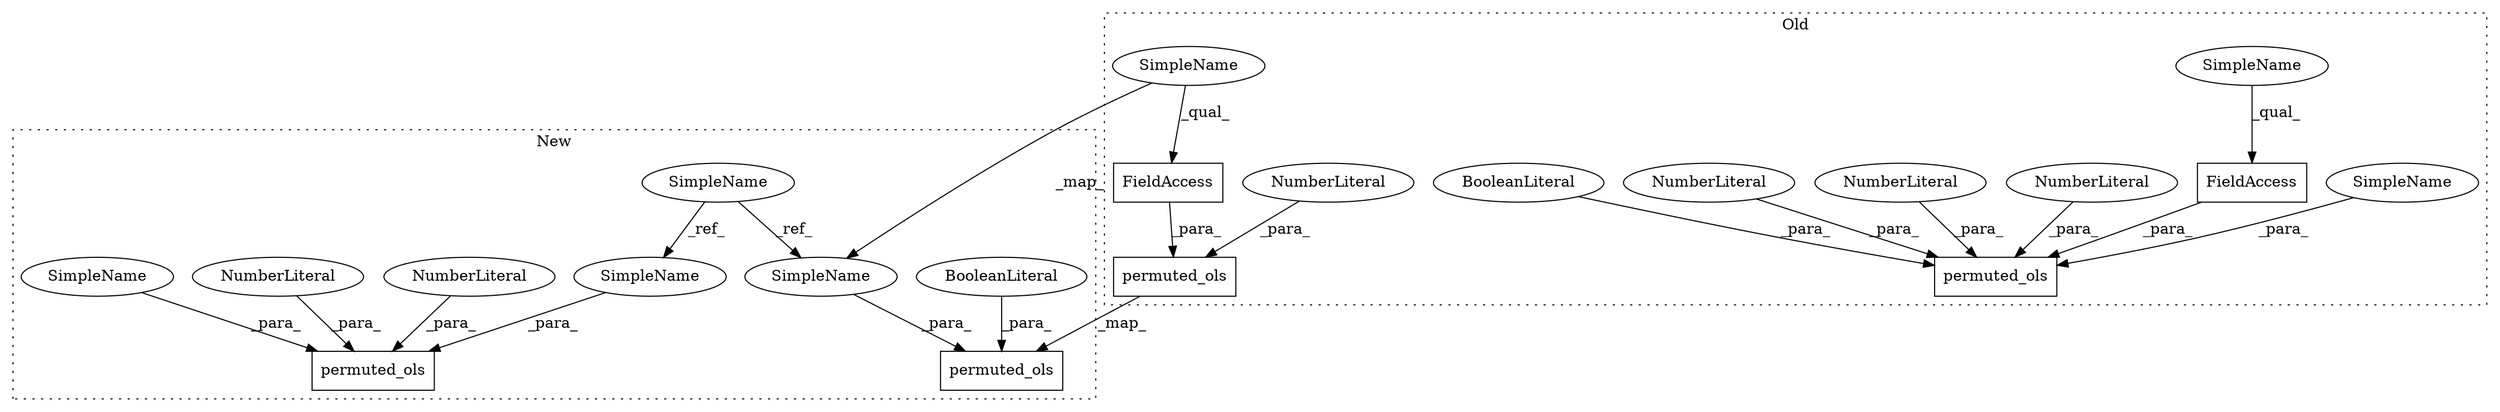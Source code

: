 digraph G {
subgraph cluster0 {
1 [label="permuted_ols" a="32" s="13756,13818" l="13,1" shape="box"];
5 [label="NumberLiteral" a="34" s="13817" l="1" shape="ellipse"];
8 [label="FieldAccess" a="22" s="13780" l="13" shape="box"];
10 [label="FieldAccess" a="22" s="13921" l="13" shape="box"];
11 [label="permuted_ols" a="32" s="13897,13964" l="13,1" shape="box"];
12 [label="NumberLiteral" a="34" s="13963" l="1" shape="ellipse"];
13 [label="NumberLiteral" a="34" s="13959" l="3" shape="ellipse"];
14 [label="NumberLiteral" a="34" s="13957" l="1" shape="ellipse"];
15 [label="BooleanLiteral" a="9" s="13952" l="4" shape="ellipse"];
16 [label="SimpleName" a="42" s="13910" l="10" shape="ellipse"];
20 [label="SimpleName" a="42" s="13921" l="11" shape="ellipse"];
21 [label="SimpleName" a="42" s="13780" l="11" shape="ellipse"];
label = "Old";
style="dotted";
}
subgraph cluster1 {
2 [label="permuted_ols" a="32" s="17929,17992" l="13,1" shape="box"];
3 [label="BooleanLiteral" a="9" s="17982" l="4" shape="ellipse"];
4 [label="permuted_ols" a="32" s="17792,17850" l="13,1" shape="box"];
6 [label="NumberLiteral" a="34" s="17847" l="3" shape="ellipse"];
7 [label="NumberLiteral" a="34" s="17845" l="1" shape="ellipse"];
9 [label="SimpleName" a="42" s="17169" l="11" shape="ellipse"];
17 [label="SimpleName" a="42" s="17816" l="11" shape="ellipse"];
18 [label="SimpleName" a="42" s="17953" l="11" shape="ellipse"];
19 [label="SimpleName" a="42" s="17805" l="10" shape="ellipse"];
label = "New";
style="dotted";
}
1 -> 2 [label="_map_"];
3 -> 2 [label="_para_"];
5 -> 1 [label="_para_"];
6 -> 4 [label="_para_"];
7 -> 4 [label="_para_"];
8 -> 1 [label="_para_"];
9 -> 17 [label="_ref_"];
9 -> 18 [label="_ref_"];
10 -> 11 [label="_para_"];
12 -> 11 [label="_para_"];
13 -> 11 [label="_para_"];
14 -> 11 [label="_para_"];
15 -> 11 [label="_para_"];
16 -> 11 [label="_para_"];
17 -> 4 [label="_para_"];
18 -> 2 [label="_para_"];
19 -> 4 [label="_para_"];
20 -> 10 [label="_qual_"];
21 -> 8 [label="_qual_"];
21 -> 18 [label="_map_"];
}